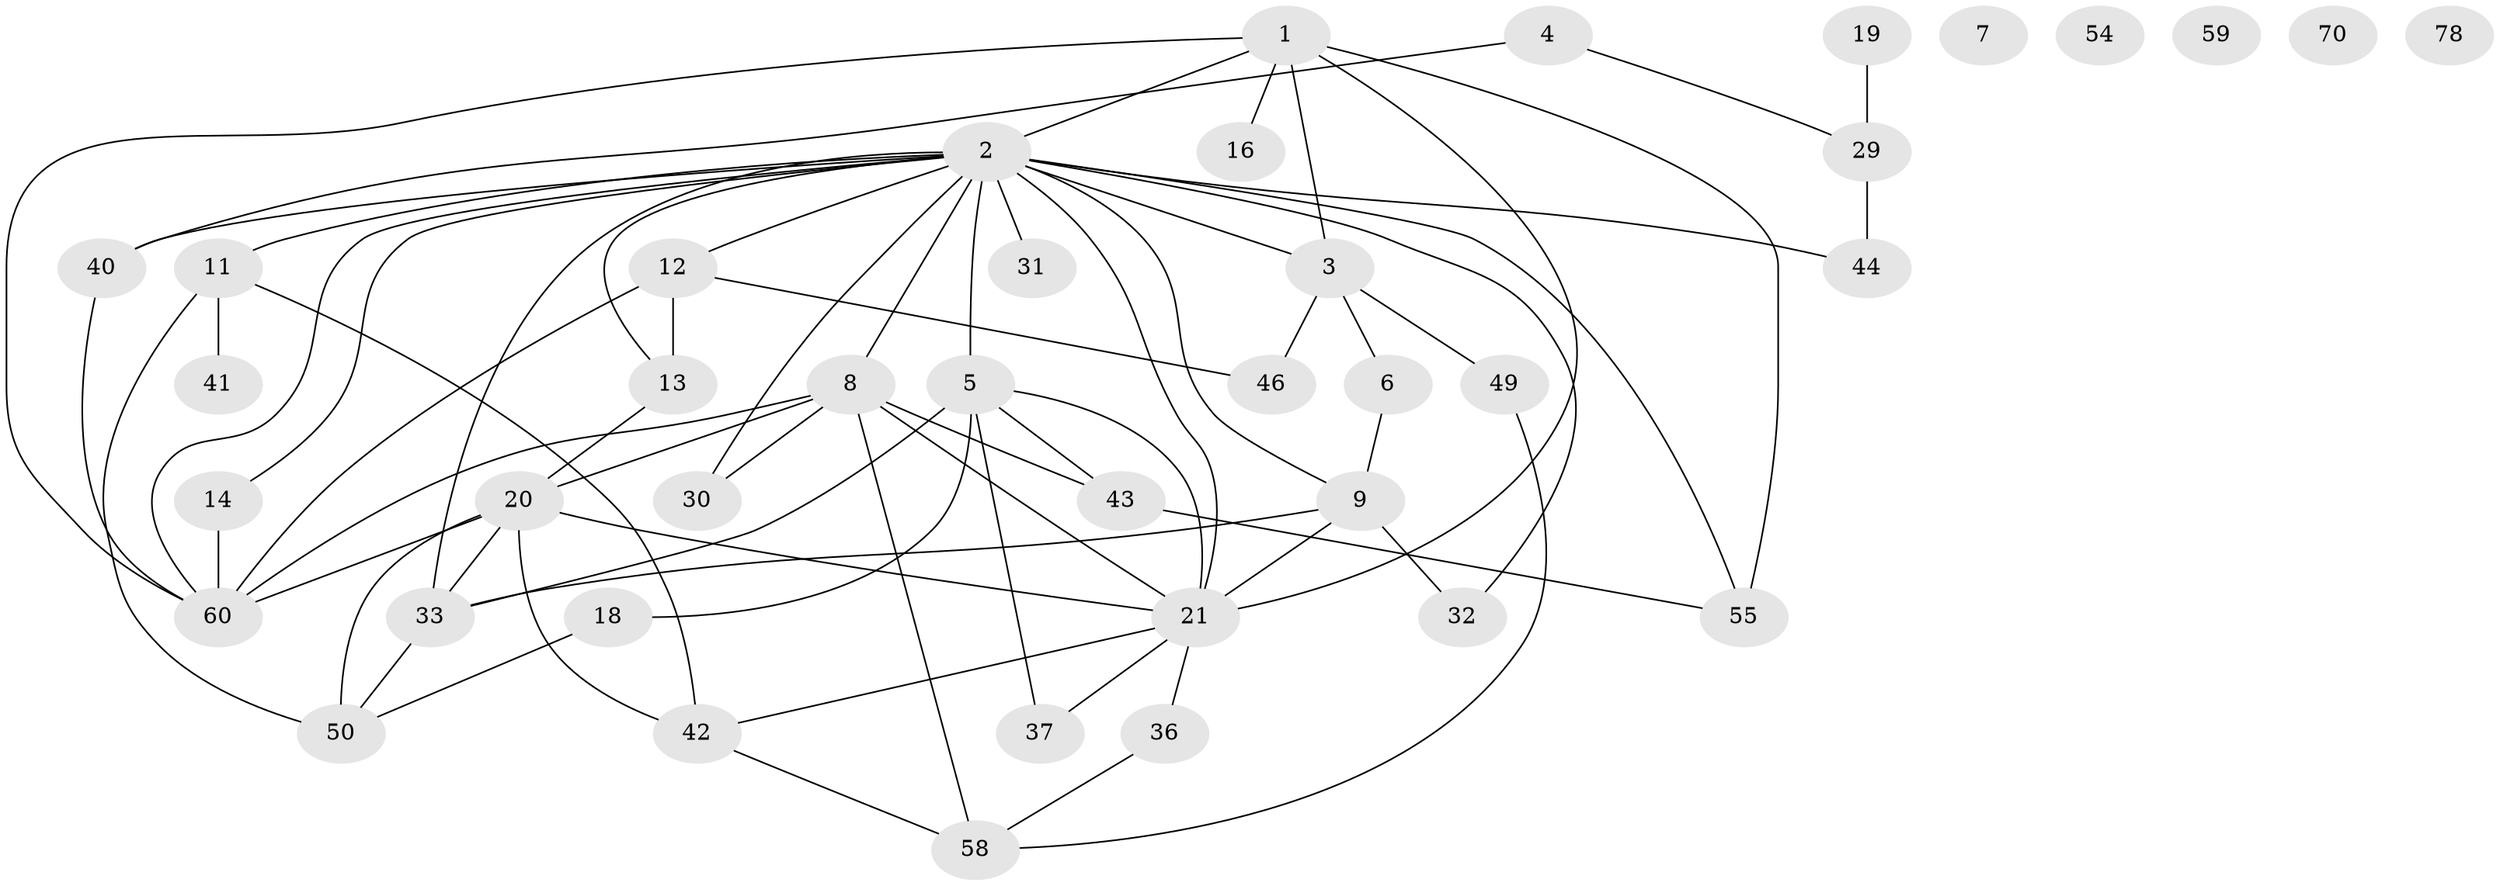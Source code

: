 // original degree distribution, {6: 0.05, 4: 0.2125, 1: 0.1125, 2: 0.2875, 0: 0.0625, 5: 0.075, 3: 0.1375, 7: 0.05, 8: 0.0125}
// Generated by graph-tools (version 1.1) at 2025/16/03/04/25 18:16:46]
// undirected, 40 vertices, 68 edges
graph export_dot {
graph [start="1"]
  node [color=gray90,style=filled];
  1;
  2 [super="+22+10"];
  3 [super="+35"];
  4;
  5 [super="+38"];
  6;
  7;
  8 [super="+48+39"];
  9 [super="+69+28"];
  11 [super="+68"];
  12 [super="+62"];
  13 [super="+47"];
  14;
  16;
  18;
  19;
  20 [super="+26"];
  21 [super="+24+34"];
  29;
  30;
  31;
  32;
  33 [super="+57"];
  36;
  37;
  40 [super="+61"];
  41;
  42;
  43;
  44 [super="+52"];
  46;
  49;
  50 [super="+73"];
  54;
  55;
  58 [super="+66"];
  59;
  60;
  70;
  78;
  1 -- 16;
  1 -- 55;
  1 -- 60;
  1 -- 3;
  1 -- 21;
  1 -- 2;
  2 -- 3 [weight=2];
  2 -- 5 [weight=2];
  2 -- 12;
  2 -- 13;
  2 -- 9;
  2 -- 11 [weight=2];
  2 -- 14;
  2 -- 21 [weight=4];
  2 -- 30;
  2 -- 31;
  2 -- 32;
  2 -- 55 [weight=2];
  2 -- 60;
  2 -- 40;
  2 -- 8 [weight=2];
  2 -- 33;
  2 -- 44;
  3 -- 49 [weight=2];
  3 -- 6;
  3 -- 46;
  4 -- 29;
  4 -- 40;
  5 -- 33;
  5 -- 18;
  5 -- 37;
  5 -- 21;
  5 -- 43;
  6 -- 9;
  8 -- 20;
  8 -- 60;
  8 -- 21 [weight=3];
  8 -- 58;
  8 -- 43;
  8 -- 30;
  9 -- 32;
  9 -- 21;
  9 -- 33;
  11 -- 42;
  11 -- 41;
  11 -- 50;
  12 -- 46;
  12 -- 60;
  12 -- 13;
  13 -- 20;
  14 -- 60;
  18 -- 50;
  19 -- 29;
  20 -- 33;
  20 -- 50 [weight=2];
  20 -- 42;
  20 -- 60;
  20 -- 21;
  21 -- 36;
  21 -- 37;
  21 -- 42;
  29 -- 44;
  33 -- 50;
  36 -- 58;
  40 -- 60;
  42 -- 58;
  43 -- 55;
  49 -- 58;
}
